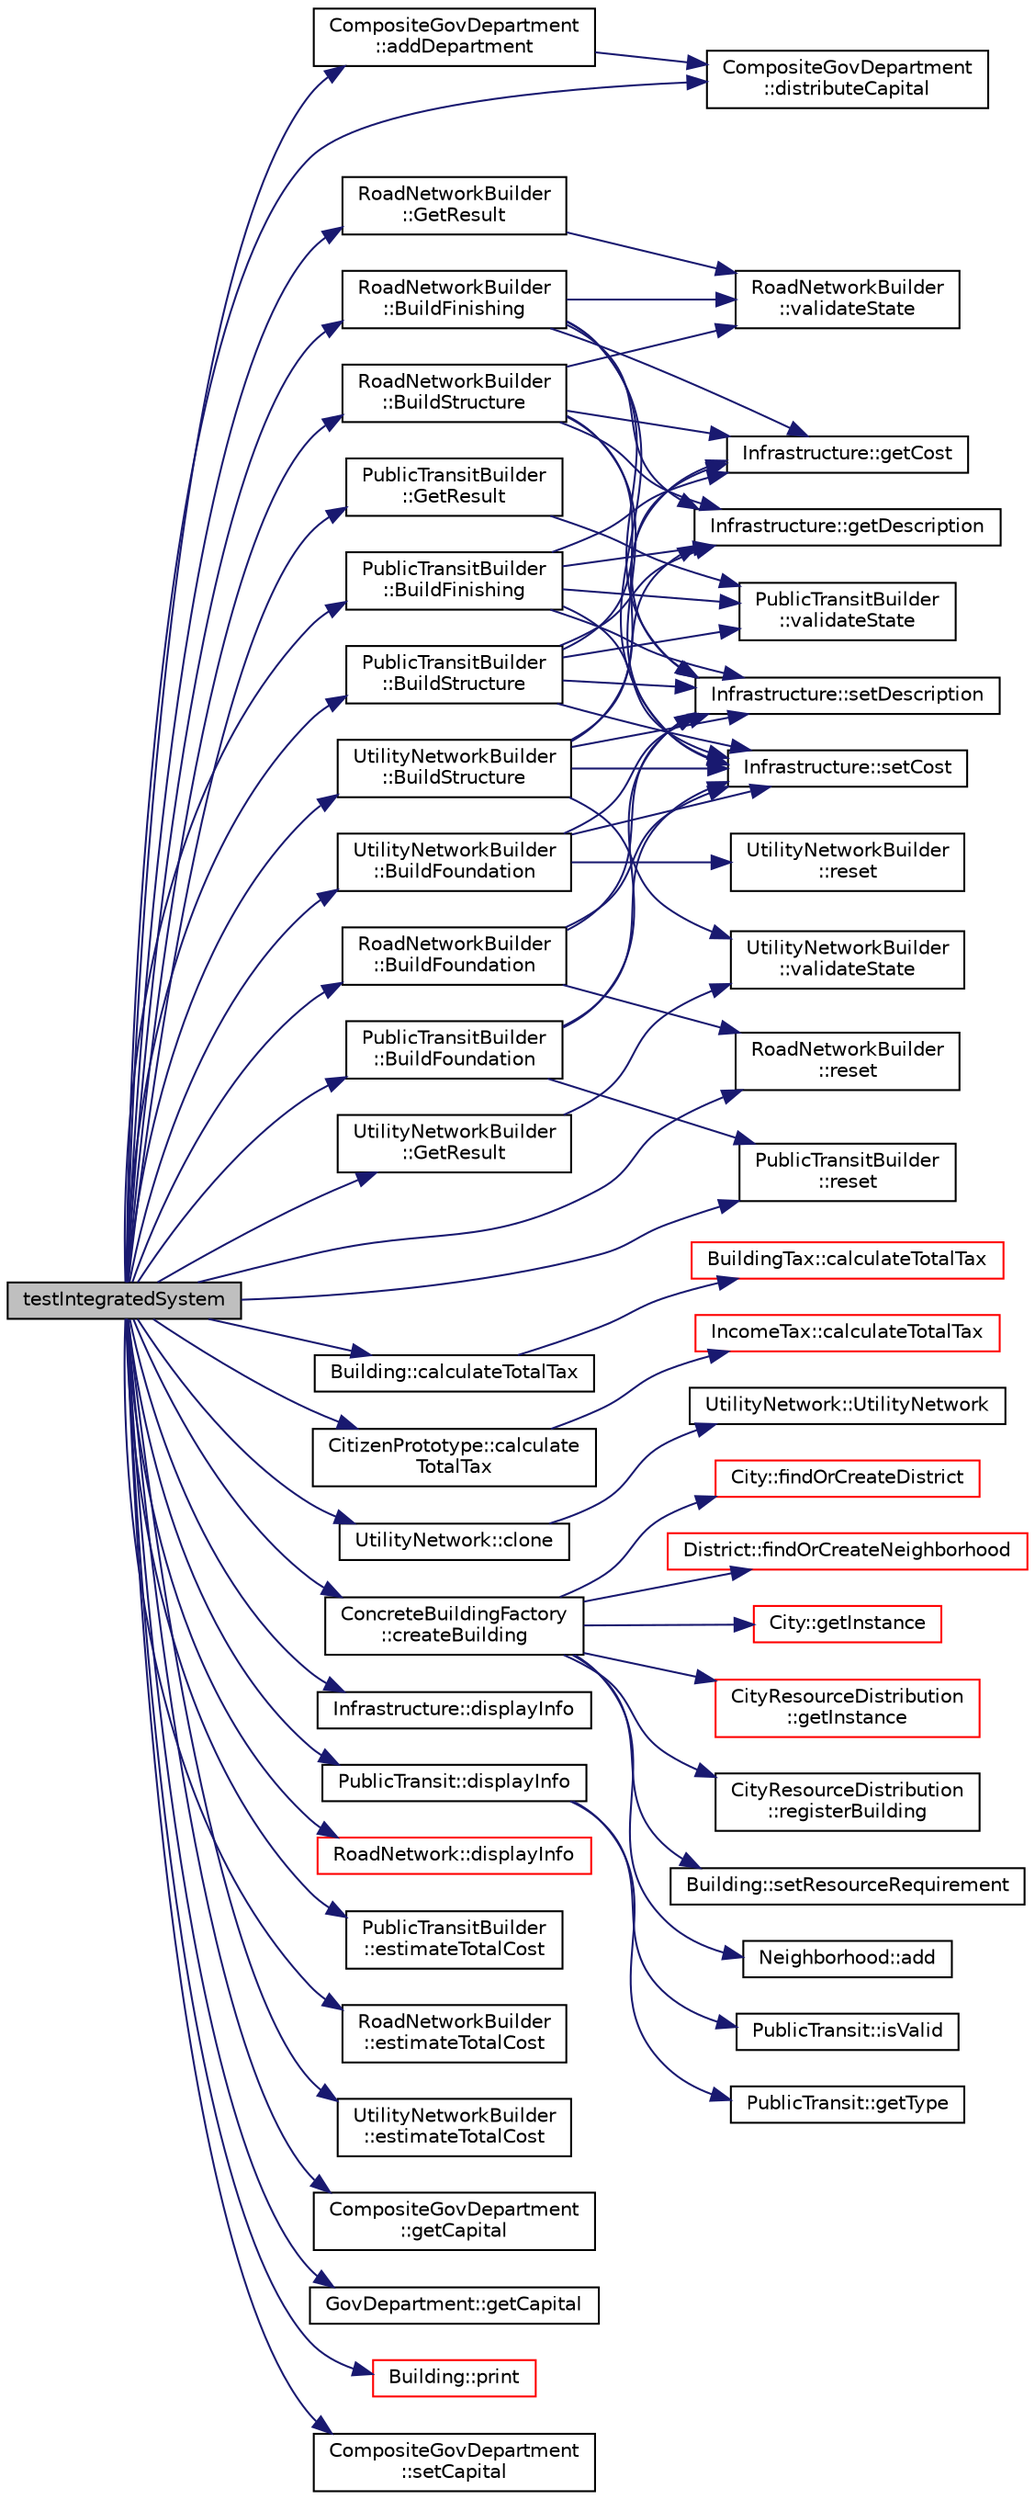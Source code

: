 digraph "testIntegratedSystem"
{
 // LATEX_PDF_SIZE
  edge [fontname="Helvetica",fontsize="10",labelfontname="Helvetica",labelfontsize="10"];
  node [fontname="Helvetica",fontsize="10",shape=record];
  rankdir="LR";
  Node1 [label="testIntegratedSystem",height=0.2,width=0.4,color="black", fillcolor="grey75", style="filled", fontcolor="black",tooltip=" "];
  Node1 -> Node2 [color="midnightblue",fontsize="10",style="solid",fontname="Helvetica"];
  Node2 [label="CompositeGovDepartment\l::addDepartment",height=0.2,width=0.4,color="black", fillcolor="white", style="filled",URL="$classCompositeGovDepartment.html#a8b71a4e8c023397a0da546925e062d16",tooltip="Adds a new department to the composite."];
  Node2 -> Node3 [color="midnightblue",fontsize="10",style="solid",fontname="Helvetica"];
  Node3 [label="CompositeGovDepartment\l::distributeCapital",height=0.2,width=0.4,color="black", fillcolor="white", style="filled",URL="$classCompositeGovDepartment.html#ab1e087e347b399b729f7368192ad0f56",tooltip="Distributes capital equally among all child departments."];
  Node1 -> Node4 [color="midnightblue",fontsize="10",style="solid",fontname="Helvetica"];
  Node4 [label="PublicTransitBuilder\l::BuildFinishing",height=0.2,width=0.4,color="black", fillcolor="white", style="filled",URL="$classPublicTransitBuilder.html#aa2d57468ab8e96f9df19148b3c10f655",tooltip="Applies finishing touches to the public transit infrastructure Completes the description,..."];
  Node4 -> Node5 [color="midnightblue",fontsize="10",style="solid",fontname="Helvetica"];
  Node5 [label="Infrastructure::getCost",height=0.2,width=0.4,color="black", fillcolor="white", style="filled",URL="$classInfrastructure.html#a1b4f8e2f591022a82dda0415ed87a650",tooltip="Gets the infrastructure cost."];
  Node4 -> Node6 [color="midnightblue",fontsize="10",style="solid",fontname="Helvetica"];
  Node6 [label="Infrastructure::getDescription",height=0.2,width=0.4,color="black", fillcolor="white", style="filled",URL="$classInfrastructure.html#a987e93f2a9000221761a65c68862bac7",tooltip="Gets the infrastructure description."];
  Node4 -> Node7 [color="midnightblue",fontsize="10",style="solid",fontname="Helvetica"];
  Node7 [label="Infrastructure::setCost",height=0.2,width=0.4,color="black", fillcolor="white", style="filled",URL="$classInfrastructure.html#a24785218a889db37dd5a7d3226acf0c7",tooltip="Sets the infrastructure cost."];
  Node4 -> Node8 [color="midnightblue",fontsize="10",style="solid",fontname="Helvetica"];
  Node8 [label="Infrastructure::setDescription",height=0.2,width=0.4,color="black", fillcolor="white", style="filled",URL="$classInfrastructure.html#ae76df1f6c77e9ce618de18089ad29bcb",tooltip="Sets the infrastructure description."];
  Node4 -> Node9 [color="midnightblue",fontsize="10",style="solid",fontname="Helvetica"];
  Node9 [label="PublicTransitBuilder\l::validateState",height=0.2,width=0.4,color="black", fillcolor="white", style="filled",URL="$classPublicTransitBuilder.html#af4ea90d845a3ad3f4f1a5b44633bba1b",tooltip="Validates the current state of the builder."];
  Node1 -> Node10 [color="midnightblue",fontsize="10",style="solid",fontname="Helvetica"];
  Node10 [label="RoadNetworkBuilder\l::BuildFinishing",height=0.2,width=0.4,color="black", fillcolor="white", style="filled",URL="$classRoadNetworkBuilder.html#a83421c8b13b0a37d0baee4115951b728",tooltip="Completes the finishing phase of the road network."];
  Node10 -> Node5 [color="midnightblue",fontsize="10",style="solid",fontname="Helvetica"];
  Node10 -> Node6 [color="midnightblue",fontsize="10",style="solid",fontname="Helvetica"];
  Node10 -> Node7 [color="midnightblue",fontsize="10",style="solid",fontname="Helvetica"];
  Node10 -> Node8 [color="midnightblue",fontsize="10",style="solid",fontname="Helvetica"];
  Node10 -> Node11 [color="midnightblue",fontsize="10",style="solid",fontname="Helvetica"];
  Node11 [label="RoadNetworkBuilder\l::validateState",height=0.2,width=0.4,color="black", fillcolor="white", style="filled",URL="$classRoadNetworkBuilder.html#a9f8a5aecaca9ec07a1e415643bee844d",tooltip="Validates the current state of the builder."];
  Node1 -> Node12 [color="midnightblue",fontsize="10",style="solid",fontname="Helvetica"];
  Node12 [label="PublicTransitBuilder\l::BuildFoundation",height=0.2,width=0.4,color="black", fillcolor="white", style="filled",URL="$classPublicTransitBuilder.html#abd185b963cb2e9973b3cbccaf671cfd3",tooltip="Builds the foundation of the public transit infrastructure Sets initial description and base cost."];
  Node12 -> Node13 [color="midnightblue",fontsize="10",style="solid",fontname="Helvetica"];
  Node13 [label="PublicTransitBuilder\l::reset",height=0.2,width=0.4,color="black", fillcolor="white", style="filled",URL="$classPublicTransitBuilder.html#abef55ee0654c84d28fcb6dd181c65fb8",tooltip="Resets the builder to initial state Creates a new PublicTransit object."];
  Node12 -> Node7 [color="midnightblue",fontsize="10",style="solid",fontname="Helvetica"];
  Node12 -> Node8 [color="midnightblue",fontsize="10",style="solid",fontname="Helvetica"];
  Node1 -> Node14 [color="midnightblue",fontsize="10",style="solid",fontname="Helvetica"];
  Node14 [label="RoadNetworkBuilder\l::BuildFoundation",height=0.2,width=0.4,color="black", fillcolor="white", style="filled",URL="$classRoadNetworkBuilder.html#a0f8901e9f47711b2a690fdbff0da6d1a",tooltip="Builds the foundation phase of the road network."];
  Node14 -> Node15 [color="midnightblue",fontsize="10",style="solid",fontname="Helvetica"];
  Node15 [label="RoadNetworkBuilder\l::reset",height=0.2,width=0.4,color="black", fillcolor="white", style="filled",URL="$classRoadNetworkBuilder.html#aadc141ee45e3228ad3f2d2197439fb52",tooltip="Resets the builder to initial state with a new road network."];
  Node14 -> Node7 [color="midnightblue",fontsize="10",style="solid",fontname="Helvetica"];
  Node14 -> Node8 [color="midnightblue",fontsize="10",style="solid",fontname="Helvetica"];
  Node1 -> Node16 [color="midnightblue",fontsize="10",style="solid",fontname="Helvetica"];
  Node16 [label="UtilityNetworkBuilder\l::BuildFoundation",height=0.2,width=0.4,color="black", fillcolor="white", style="filled",URL="$classUtilityNetworkBuilder.html#a92fc670a0b7fd2ba075d9df9f4d18532",tooltip="Builds the foundation of the utility network."];
  Node16 -> Node17 [color="midnightblue",fontsize="10",style="solid",fontname="Helvetica"];
  Node17 [label="UtilityNetworkBuilder\l::reset",height=0.2,width=0.4,color="black", fillcolor="white", style="filled",URL="$classUtilityNetworkBuilder.html#a3308078ae003cbdf6e8d119b7c2051e1",tooltip="Resets the builder to initial state."];
  Node16 -> Node7 [color="midnightblue",fontsize="10",style="solid",fontname="Helvetica"];
  Node16 -> Node8 [color="midnightblue",fontsize="10",style="solid",fontname="Helvetica"];
  Node1 -> Node18 [color="midnightblue",fontsize="10",style="solid",fontname="Helvetica"];
  Node18 [label="PublicTransitBuilder\l::BuildStructure",height=0.2,width=0.4,color="black", fillcolor="white", style="filled",URL="$classPublicTransitBuilder.html#a12f362020f9948819f736cd1f398e0d6",tooltip="Builds the main structure of the public transit infrastructure Adds to the description and increases ..."];
  Node18 -> Node5 [color="midnightblue",fontsize="10",style="solid",fontname="Helvetica"];
  Node18 -> Node6 [color="midnightblue",fontsize="10",style="solid",fontname="Helvetica"];
  Node18 -> Node7 [color="midnightblue",fontsize="10",style="solid",fontname="Helvetica"];
  Node18 -> Node8 [color="midnightblue",fontsize="10",style="solid",fontname="Helvetica"];
  Node18 -> Node9 [color="midnightblue",fontsize="10",style="solid",fontname="Helvetica"];
  Node1 -> Node19 [color="midnightblue",fontsize="10",style="solid",fontname="Helvetica"];
  Node19 [label="RoadNetworkBuilder\l::BuildStructure",height=0.2,width=0.4,color="black", fillcolor="white", style="filled",URL="$classRoadNetworkBuilder.html#a5b8c8d0d700d70de1e3e17a56b9eface",tooltip="Builds the structural phase of the road network."];
  Node19 -> Node5 [color="midnightblue",fontsize="10",style="solid",fontname="Helvetica"];
  Node19 -> Node6 [color="midnightblue",fontsize="10",style="solid",fontname="Helvetica"];
  Node19 -> Node7 [color="midnightblue",fontsize="10",style="solid",fontname="Helvetica"];
  Node19 -> Node8 [color="midnightblue",fontsize="10",style="solid",fontname="Helvetica"];
  Node19 -> Node11 [color="midnightblue",fontsize="10",style="solid",fontname="Helvetica"];
  Node1 -> Node20 [color="midnightblue",fontsize="10",style="solid",fontname="Helvetica"];
  Node20 [label="UtilityNetworkBuilder\l::BuildStructure",height=0.2,width=0.4,color="black", fillcolor="white", style="filled",URL="$classUtilityNetworkBuilder.html#a130d91c7768fd21a409f6d9961cdd2d7",tooltip="Builds the main structure."];
  Node20 -> Node5 [color="midnightblue",fontsize="10",style="solid",fontname="Helvetica"];
  Node20 -> Node6 [color="midnightblue",fontsize="10",style="solid",fontname="Helvetica"];
  Node20 -> Node7 [color="midnightblue",fontsize="10",style="solid",fontname="Helvetica"];
  Node20 -> Node8 [color="midnightblue",fontsize="10",style="solid",fontname="Helvetica"];
  Node20 -> Node21 [color="midnightblue",fontsize="10",style="solid",fontname="Helvetica"];
  Node21 [label="UtilityNetworkBuilder\l::validateState",height=0.2,width=0.4,color="black", fillcolor="white", style="filled",URL="$classUtilityNetworkBuilder.html#aa27771d126b80acacfdc64b71cad95ce",tooltip="Validates the internal state of the builder."];
  Node1 -> Node22 [color="midnightblue",fontsize="10",style="solid",fontname="Helvetica"];
  Node22 [label="Building::calculateTotalTax",height=0.2,width=0.4,color="black", fillcolor="white", style="filled",URL="$classBuilding.html#ad8b76db3137738d297c4c7935314068e",tooltip=" "];
  Node22 -> Node23 [color="midnightblue",fontsize="10",style="solid",fontname="Helvetica"];
  Node23 [label="BuildingTax::calculateTotalTax",height=0.2,width=0.4,color="red", fillcolor="white", style="filled",URL="$classBuildingTax.html#a0a50cebbb14bd58e36c1d47df4e42498",tooltip="Calculate total tax for all buildings."];
  Node1 -> Node25 [color="midnightblue",fontsize="10",style="solid",fontname="Helvetica"];
  Node25 [label="CitizenPrototype::calculate\lTotalTax",height=0.2,width=0.4,color="black", fillcolor="white", style="filled",URL="$classCitizenPrototype.html#a310a7687a2b36199b53bd3beed62a9db",tooltip=" "];
  Node25 -> Node26 [color="midnightblue",fontsize="10",style="solid",fontname="Helvetica"];
  Node26 [label="IncomeTax::calculateTotalTax",height=0.2,width=0.4,color="red", fillcolor="white", style="filled",URL="$classIncomeTax.html#a61c5901f01a807cb1c2d02edaa2eee4b",tooltip="Calculates the total tax."];
  Node1 -> Node28 [color="midnightblue",fontsize="10",style="solid",fontname="Helvetica"];
  Node28 [label="UtilityNetwork::clone",height=0.2,width=0.4,color="black", fillcolor="white", style="filled",URL="$classUtilityNetwork.html#a086c8002d25dea4e1b9c77d638f37839",tooltip="Creates a deep copy of the utility network."];
  Node28 -> Node29 [color="midnightblue",fontsize="10",style="solid",fontname="Helvetica"];
  Node29 [label="UtilityNetwork::UtilityNetwork",height=0.2,width=0.4,color="black", fillcolor="white", style="filled",URL="$classUtilityNetwork.html#a6f16e90ba7e0f3c65e45047a8a806de0",tooltip="Default constructor initializing an empty utility network."];
  Node1 -> Node30 [color="midnightblue",fontsize="10",style="solid",fontname="Helvetica"];
  Node30 [label="ConcreteBuildingFactory\l::createBuilding",height=0.2,width=0.4,color="black", fillcolor="white", style="filled",URL="$classConcreteBuildingFactory.html#a7bfea29ce0e7c7272b82096d147e9c98",tooltip="Creates a new building of the specified type."];
  Node30 -> Node31 [color="midnightblue",fontsize="10",style="solid",fontname="Helvetica"];
  Node31 [label="Neighborhood::add",height=0.2,width=0.4,color="black", fillcolor="white", style="filled",URL="$classNeighborhood.html#a6c672923d3425007e15887e13c653417",tooltip="Adds a component to the neighborhood."];
  Node30 -> Node32 [color="midnightblue",fontsize="10",style="solid",fontname="Helvetica"];
  Node32 [label="City::findOrCreateDistrict",height=0.2,width=0.4,color="red", fillcolor="white", style="filled",URL="$classCity.html#aa152d0d49cd1f7736da6bc684b06ee9a",tooltip=" "];
  Node30 -> Node35 [color="midnightblue",fontsize="10",style="solid",fontname="Helvetica"];
  Node35 [label="District::findOrCreateNeighborhood",height=0.2,width=0.4,color="red", fillcolor="white", style="filled",URL="$classDistrict.html#a53b86971dc7d56d1872888afd154bec6",tooltip=" "];
  Node30 -> Node38 [color="midnightblue",fontsize="10",style="solid",fontname="Helvetica"];
  Node38 [label="City::getInstance",height=0.2,width=0.4,color="red", fillcolor="white", style="filled",URL="$classCity.html#a6489d6c61932e1aecd363ff819e7a6b2",tooltip=" "];
  Node30 -> Node40 [color="midnightblue",fontsize="10",style="solid",fontname="Helvetica"];
  Node40 [label="CityResourceDistribution\l::getInstance",height=0.2,width=0.4,color="red", fillcolor="white", style="filled",URL="$classCityResourceDistribution.html#a4b66e3241e4a55a374f5efaa0e042352",tooltip=" "];
  Node30 -> Node42 [color="midnightblue",fontsize="10",style="solid",fontname="Helvetica"];
  Node42 [label="CityResourceDistribution\l::registerBuilding",height=0.2,width=0.4,color="black", fillcolor="white", style="filled",URL="$classCityResourceDistribution.html#a40427ff3221f62f875d3e26ddb8d2f57",tooltip=" "];
  Node30 -> Node43 [color="midnightblue",fontsize="10",style="solid",fontname="Helvetica"];
  Node43 [label="Building::setResourceRequirement",height=0.2,width=0.4,color="black", fillcolor="white", style="filled",URL="$classBuilding.html#af3123a4bcbbb97cef337a6ef99215569",tooltip=" "];
  Node1 -> Node44 [color="midnightblue",fontsize="10",style="solid",fontname="Helvetica"];
  Node44 [label="Infrastructure::displayInfo",height=0.2,width=0.4,color="black", fillcolor="white", style="filled",URL="$classInfrastructure.html#a619f1a16f2217af3fdec9282240cee37",tooltip="Displays information about the infrastructure."];
  Node1 -> Node45 [color="midnightblue",fontsize="10",style="solid",fontname="Helvetica"];
  Node45 [label="PublicTransit::displayInfo",height=0.2,width=0.4,color="black", fillcolor="white", style="filled",URL="$classPublicTransit.html#aeaaae32f76ad9b4b5cfeee5bf1c77453",tooltip="Displays detailed information about the public transit project."];
  Node45 -> Node46 [color="midnightblue",fontsize="10",style="solid",fontname="Helvetica"];
  Node46 [label="PublicTransit::getType",height=0.2,width=0.4,color="black", fillcolor="white", style="filled",URL="$classPublicTransit.html#a7f09443d67c3425581cfb4614af4fa1a",tooltip="Gets the type of infrastructure."];
  Node45 -> Node47 [color="midnightblue",fontsize="10",style="solid",fontname="Helvetica"];
  Node47 [label="PublicTransit::isValid",height=0.2,width=0.4,color="black", fillcolor="white", style="filled",URL="$classPublicTransit.html#a4228ec93beae7b25712276b48f2d6f5c",tooltip="Validates the public transit project."];
  Node1 -> Node48 [color="midnightblue",fontsize="10",style="solid",fontname="Helvetica"];
  Node48 [label="RoadNetwork::displayInfo",height=0.2,width=0.4,color="red", fillcolor="white", style="filled",URL="$classRoadNetwork.html#a50c519ccc37ad09f86db3c63aea63199",tooltip="Displays detailed information about the road network."];
  Node1 -> Node3 [color="midnightblue",fontsize="10",style="solid",fontname="Helvetica"];
  Node1 -> Node51 [color="midnightblue",fontsize="10",style="solid",fontname="Helvetica"];
  Node51 [label="PublicTransitBuilder\l::estimateTotalCost",height=0.2,width=0.4,color="black", fillcolor="white", style="filled",URL="$classPublicTransitBuilder.html#a9cf5f22e63e60478cd1f21a6d89025f9",tooltip="Estimates the total cost of the project."];
  Node1 -> Node52 [color="midnightblue",fontsize="10",style="solid",fontname="Helvetica"];
  Node52 [label="RoadNetworkBuilder\l::estimateTotalCost",height=0.2,width=0.4,color="black", fillcolor="white", style="filled",URL="$classRoadNetworkBuilder.html#ae3403302bc22a3fb7aeeb4d5c0f4ccda",tooltip="Estimates the total cost of the road network construction."];
  Node1 -> Node53 [color="midnightblue",fontsize="10",style="solid",fontname="Helvetica"];
  Node53 [label="UtilityNetworkBuilder\l::estimateTotalCost",height=0.2,width=0.4,color="black", fillcolor="white", style="filled",URL="$classUtilityNetworkBuilder.html#a46983a037af1520a8dd0804711870a27",tooltip="Estimates the total cost of the infrastructure."];
  Node1 -> Node54 [color="midnightblue",fontsize="10",style="solid",fontname="Helvetica"];
  Node54 [label="CompositeGovDepartment\l::getCapital",height=0.2,width=0.4,color="black", fillcolor="white", style="filled",URL="$classCompositeGovDepartment.html#aca2ae3dbbc5b49067e7d6cb782835c0c",tooltip="Gets the current total capital."];
  Node1 -> Node55 [color="midnightblue",fontsize="10",style="solid",fontname="Helvetica"];
  Node55 [label="GovDepartment::getCapital",height=0.2,width=0.4,color="black", fillcolor="white", style="filled",URL="$classGovDepartment.html#a28fd18317758a22918f7c46f1c373c19",tooltip="Gets the capital allocated to this department."];
  Node1 -> Node56 [color="midnightblue",fontsize="10",style="solid",fontname="Helvetica"];
  Node56 [label="PublicTransitBuilder\l::GetResult",height=0.2,width=0.4,color="black", fillcolor="white", style="filled",URL="$classPublicTransitBuilder.html#a61567f90232ec38d397591456cd34aa6",tooltip="Returns the constructed product and resets the builder."];
  Node56 -> Node9 [color="midnightblue",fontsize="10",style="solid",fontname="Helvetica"];
  Node1 -> Node57 [color="midnightblue",fontsize="10",style="solid",fontname="Helvetica"];
  Node57 [label="RoadNetworkBuilder\l::GetResult",height=0.2,width=0.4,color="black", fillcolor="white", style="filled",URL="$classRoadNetworkBuilder.html#a9ca3d02dea3e4a2c0517b8e0e3703a06",tooltip="Returns the constructed road network."];
  Node57 -> Node11 [color="midnightblue",fontsize="10",style="solid",fontname="Helvetica"];
  Node1 -> Node58 [color="midnightblue",fontsize="10",style="solid",fontname="Helvetica"];
  Node58 [label="UtilityNetworkBuilder\l::GetResult",height=0.2,width=0.4,color="black", fillcolor="white", style="filled",URL="$classUtilityNetworkBuilder.html#a82bb100736ef68f51472c686a0fcad6a",tooltip="Returns the constructed Infrastructure object."];
  Node58 -> Node21 [color="midnightblue",fontsize="10",style="solid",fontname="Helvetica"];
  Node1 -> Node59 [color="midnightblue",fontsize="10",style="solid",fontname="Helvetica"];
  Node59 [label="Building::print",height=0.2,width=0.4,color="red", fillcolor="white", style="filled",URL="$classBuilding.html#a780463ee186e6bc3c3e1bca152211d09",tooltip="Prints the component details."];
  Node1 -> Node13 [color="midnightblue",fontsize="10",style="solid",fontname="Helvetica"];
  Node1 -> Node15 [color="midnightblue",fontsize="10",style="solid",fontname="Helvetica"];
  Node1 -> Node69 [color="midnightblue",fontsize="10",style="solid",fontname="Helvetica"];
  Node69 [label="CompositeGovDepartment\l::setCapital",height=0.2,width=0.4,color="black", fillcolor="white", style="filled",URL="$classCompositeGovDepartment.html#ad7285fb3402a13ab0afc3c48469a3459",tooltip="Sets the total capital for the composite department."];
}
